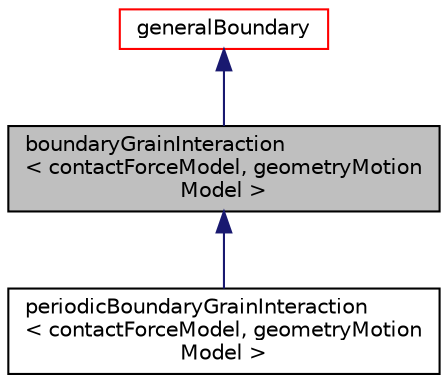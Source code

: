 digraph "boundaryGrainInteraction&lt; contactForceModel, geometryMotionModel &gt;"
{
 // LATEX_PDF_SIZE
  edge [fontname="Helvetica",fontsize="10",labelfontname="Helvetica",labelfontsize="10"];
  node [fontname="Helvetica",fontsize="10",shape=record];
  Node1 [label="boundaryGrainInteraction\l\< contactForceModel, geometryMotion\lModel \>",height=0.2,width=0.4,color="black", fillcolor="grey75", style="filled", fontcolor="black",tooltip=" "];
  Node2 -> Node1 [dir="back",color="midnightblue",fontsize="10",style="solid",fontname="Helvetica"];
  Node2 [label="generalBoundary",height=0.2,width=0.4,color="red", fillcolor="white", style="filled",URL="$classpFlow_1_1generalBoundary.html",tooltip=" "];
  Node1 -> Node4 [dir="back",color="midnightblue",fontsize="10",style="solid",fontname="Helvetica"];
  Node4 [label="periodicBoundaryGrainInteraction\l\< contactForceModel, geometryMotion\lModel \>",height=0.2,width=0.4,color="black", fillcolor="white", style="filled",URL="$classpFlow_1_1periodicBoundaryGrainInteraction.html",tooltip=" "];
}
